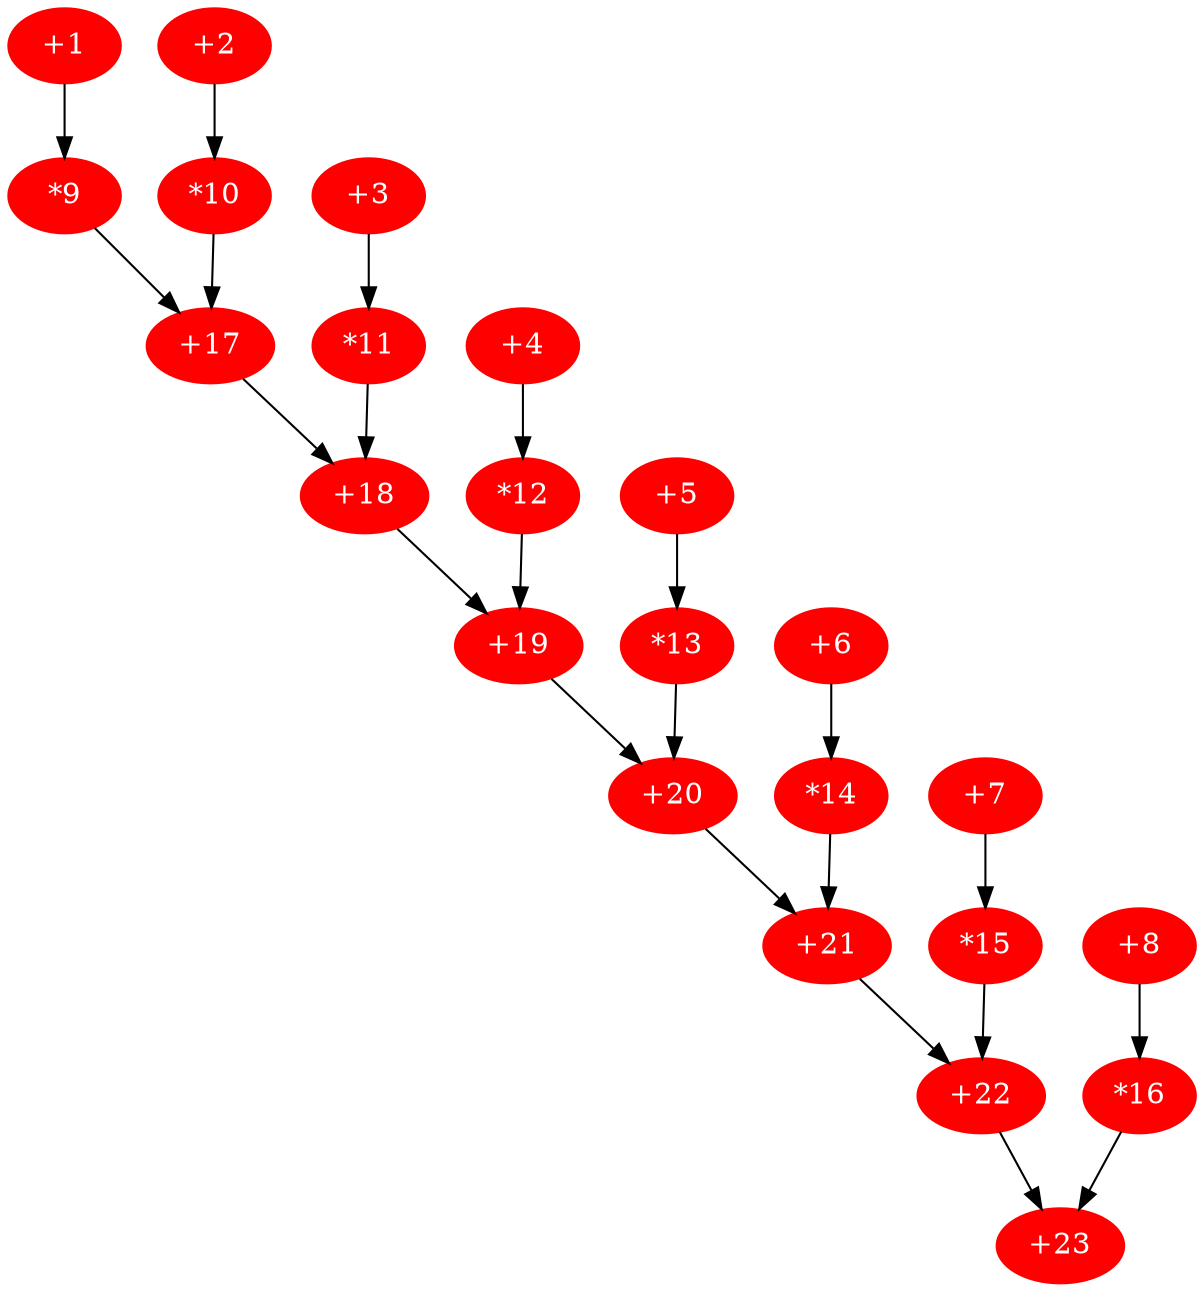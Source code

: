 digraph fir1 {
    node [fontcolor=white,style=filled,color="160,60,12"];
    1 [label = "+1"];
    2 [label = "+2"];
    3 [label = "+3"];
    4 [label = "+4"];
    5 [label = "+5"];
    6 [label = "+6"];
    7 [label = "+7"];
    8 [label = "+8"];
    9 [label = "*9"];
    10 [label = "*10"];
    11 [label = "*11"];
    12 [label = "*12"];
    13 [label = "*13"];
    14 [label = "*14"];
    15 [label = "*15"];
    16 [label = "*16"];
    17 [label = "+17"];
    18 [label = "+18"];
    19 [label = "+19"];
    20 [label = "+20"];
    21 [label = "+21"];
    22 [label = "+22"];
    23 [label = "+23"];
    1 -> 9 [name=3];
    2 -> 10 [name=6];
    3 -> 11 [name=9];
    4 -> 12 [name=12];
    5 -> 13 [name=15];
    6 -> 14 [name=18];
    7 -> 15 [name=21];
    8 -> 16 [name=24];
    9 -> 17 [name=25];
    10 -> 17 [name=6];
    11 -> 18 [name=27];
    12 -> 19 [name=28];
    13 -> 20 [name=7];
    14 -> 21 [name=30];
    15 -> 22 [name=31];
    16 -> 23 [name=8];
    17 -> 18 [name=9];
    18 -> 19 [name=10];
    19 -> 20 [name=11];
    20 -> 21 [name=12];
    21 -> 22 [name=13];
    22 -> 23 [name=14];
}
